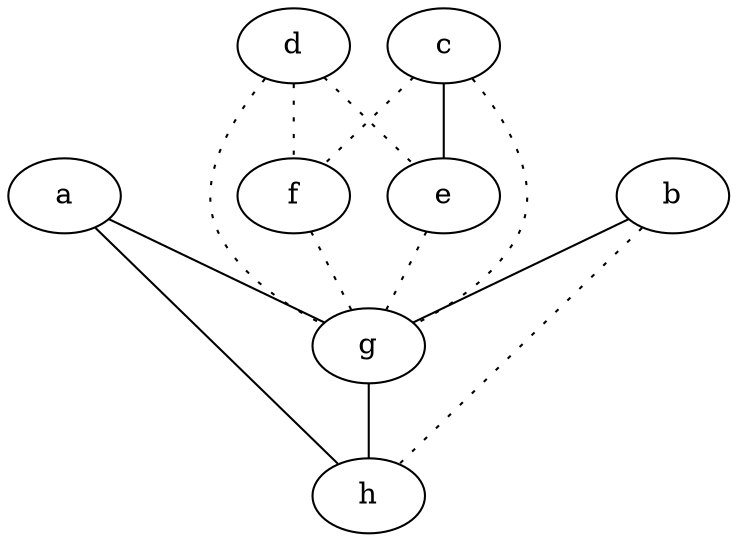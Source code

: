 graph {
a -- g;
a -- h;
b -- g;
b -- h [style=dotted];
c -- e;
c -- f [style=dotted];
c -- g [style=dotted];
d -- e [style=dotted];
d -- f [style=dotted];
d -- g [style=dotted];
e -- g [style=dotted];
f -- g [style=dotted];
g -- h;
}
